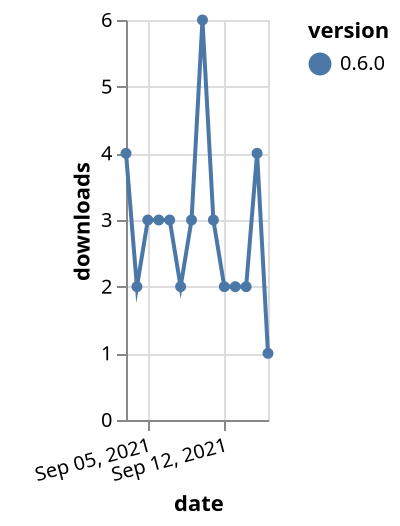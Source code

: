 {"$schema": "https://vega.github.io/schema/vega-lite/v5.json", "description": "A simple bar chart with embedded data.", "data": {"values": [{"date": "2021-09-03", "total": 3117, "delta": 4, "version": "0.6.0"}, {"date": "2021-09-04", "total": 3119, "delta": 2, "version": "0.6.0"}, {"date": "2021-09-05", "total": 3122, "delta": 3, "version": "0.6.0"}, {"date": "2021-09-06", "total": 3125, "delta": 3, "version": "0.6.0"}, {"date": "2021-09-07", "total": 3128, "delta": 3, "version": "0.6.0"}, {"date": "2021-09-08", "total": 3130, "delta": 2, "version": "0.6.0"}, {"date": "2021-09-09", "total": 3133, "delta": 3, "version": "0.6.0"}, {"date": "2021-09-10", "total": 3139, "delta": 6, "version": "0.6.0"}, {"date": "2021-09-11", "total": 3142, "delta": 3, "version": "0.6.0"}, {"date": "2021-09-12", "total": 3144, "delta": 2, "version": "0.6.0"}, {"date": "2021-09-13", "total": 3146, "delta": 2, "version": "0.6.0"}, {"date": "2021-09-14", "total": 3148, "delta": 2, "version": "0.6.0"}, {"date": "2021-09-15", "total": 3152, "delta": 4, "version": "0.6.0"}, {"date": "2021-09-16", "total": 3153, "delta": 1, "version": "0.6.0"}]}, "width": "container", "mark": {"type": "line", "point": {"filled": true}}, "encoding": {"x": {"field": "date", "type": "temporal", "timeUnit": "yearmonthdate", "title": "date", "axis": {"labelAngle": -15}}, "y": {"field": "delta", "type": "quantitative", "title": "downloads"}, "color": {"field": "version", "type": "nominal"}, "tooltip": {"field": "delta"}}}